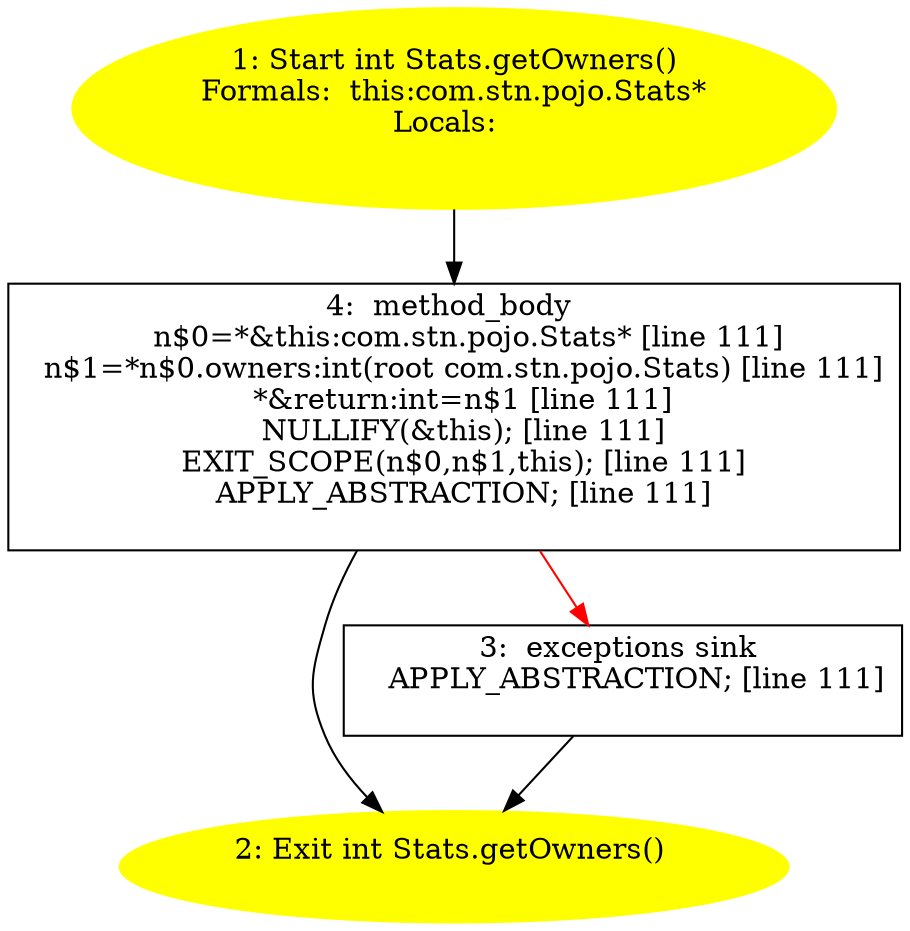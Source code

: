 /* @generated */
digraph cfg {
"com.stn.pojo.Stats.getOwners():int.674a8d16ee50a2ec689bea090c799463_1" [label="1: Start int Stats.getOwners()\nFormals:  this:com.stn.pojo.Stats*\nLocals:  \n  " color=yellow style=filled]
	

	 "com.stn.pojo.Stats.getOwners():int.674a8d16ee50a2ec689bea090c799463_1" -> "com.stn.pojo.Stats.getOwners():int.674a8d16ee50a2ec689bea090c799463_4" ;
"com.stn.pojo.Stats.getOwners():int.674a8d16ee50a2ec689bea090c799463_2" [label="2: Exit int Stats.getOwners() \n  " color=yellow style=filled]
	

"com.stn.pojo.Stats.getOwners():int.674a8d16ee50a2ec689bea090c799463_3" [label="3:  exceptions sink \n   APPLY_ABSTRACTION; [line 111]\n " shape="box"]
	

	 "com.stn.pojo.Stats.getOwners():int.674a8d16ee50a2ec689bea090c799463_3" -> "com.stn.pojo.Stats.getOwners():int.674a8d16ee50a2ec689bea090c799463_2" ;
"com.stn.pojo.Stats.getOwners():int.674a8d16ee50a2ec689bea090c799463_4" [label="4:  method_body \n   n$0=*&this:com.stn.pojo.Stats* [line 111]\n  n$1=*n$0.owners:int(root com.stn.pojo.Stats) [line 111]\n  *&return:int=n$1 [line 111]\n  NULLIFY(&this); [line 111]\n  EXIT_SCOPE(n$0,n$1,this); [line 111]\n  APPLY_ABSTRACTION; [line 111]\n " shape="box"]
	

	 "com.stn.pojo.Stats.getOwners():int.674a8d16ee50a2ec689bea090c799463_4" -> "com.stn.pojo.Stats.getOwners():int.674a8d16ee50a2ec689bea090c799463_2" ;
	 "com.stn.pojo.Stats.getOwners():int.674a8d16ee50a2ec689bea090c799463_4" -> "com.stn.pojo.Stats.getOwners():int.674a8d16ee50a2ec689bea090c799463_3" [color="red" ];
}
